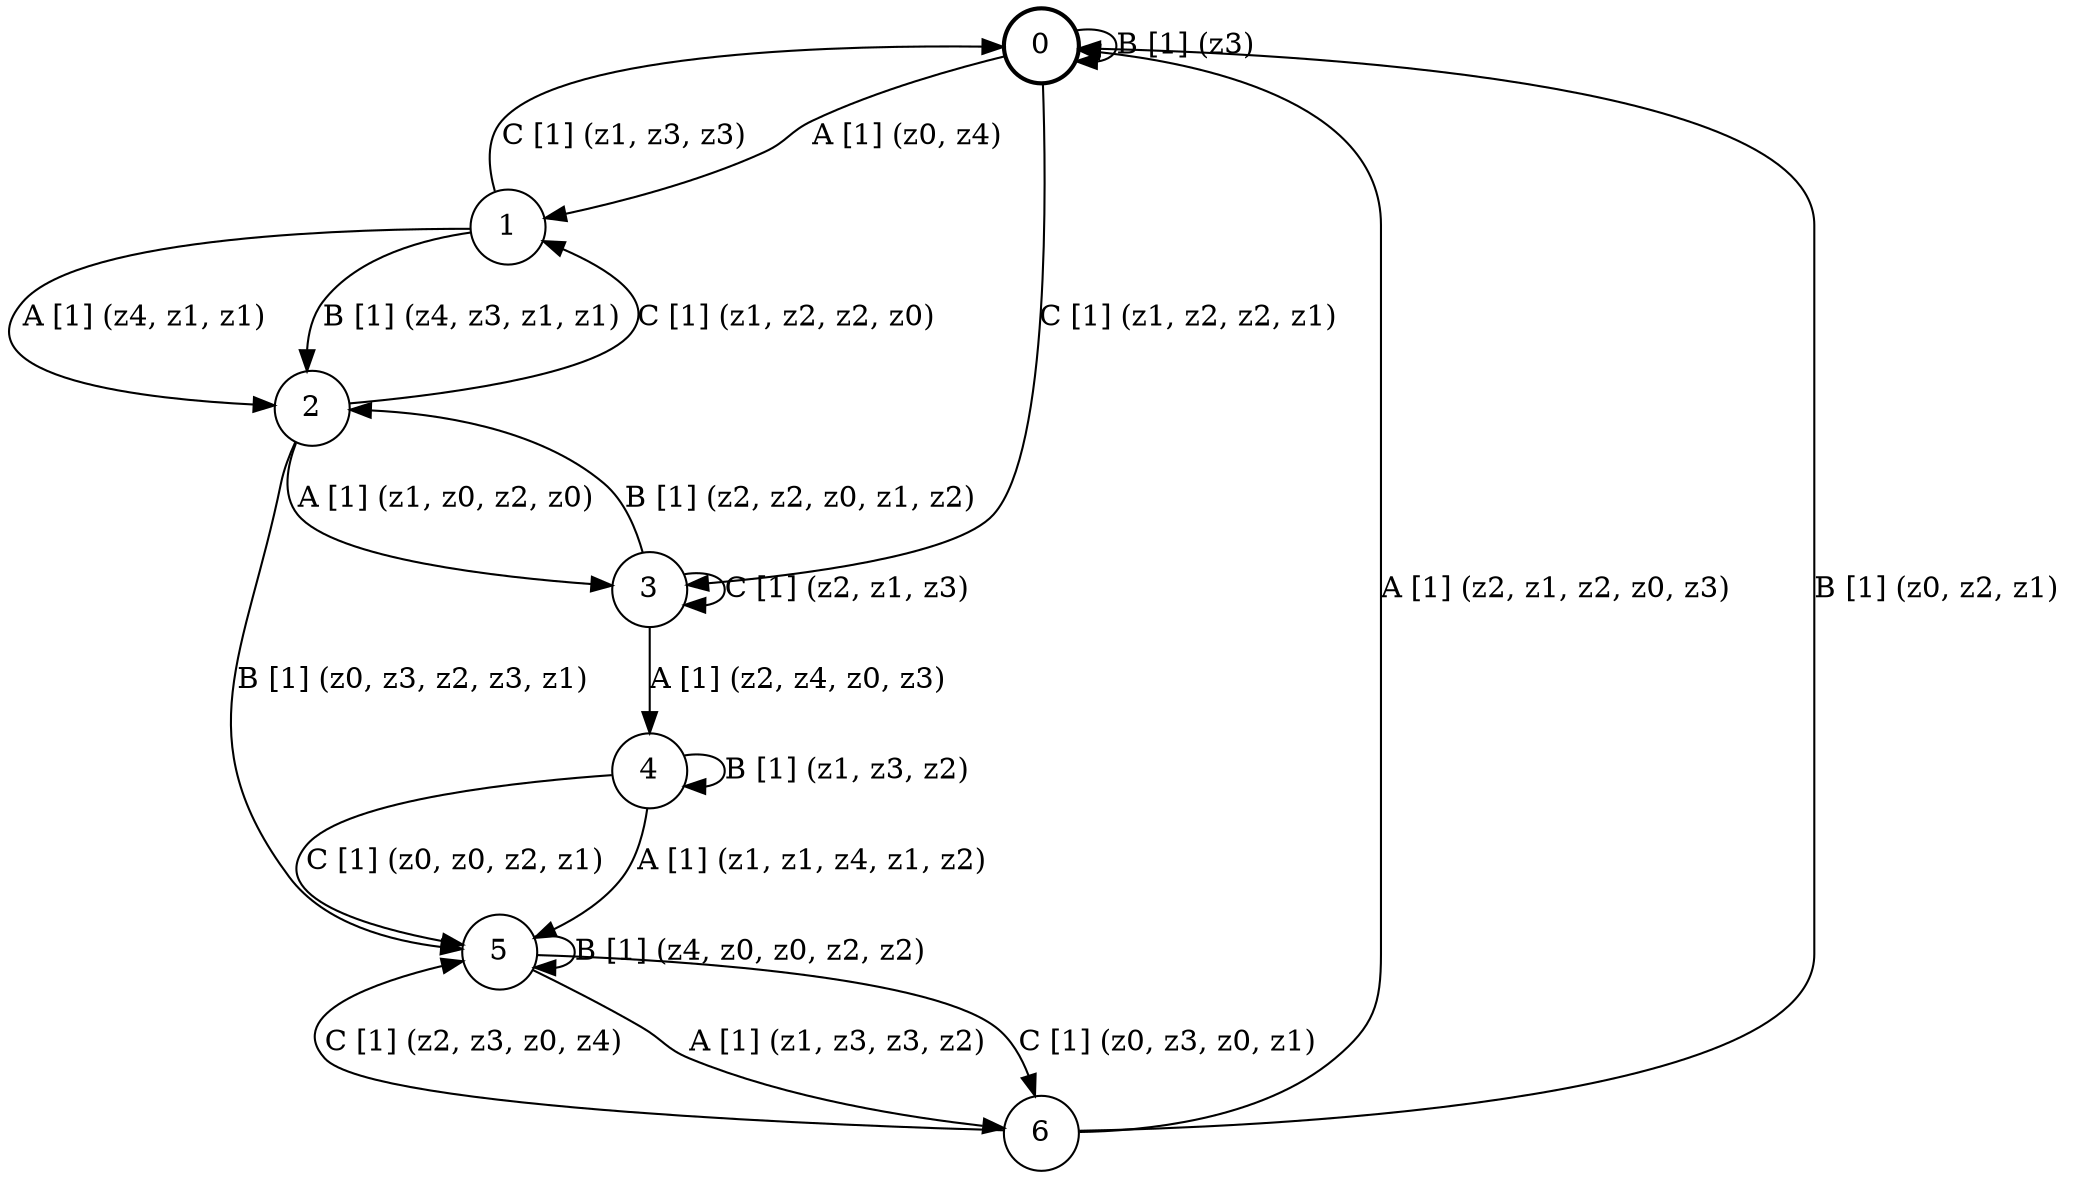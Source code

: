 # generated file, don't try to modify
# command: dot -Tpng <filename> > tree.png
digraph Automaton {
    node [shape = circle];
    0 [style = "bold"];
    0 -> 1 [label = "A [1] (z0, z4) "];
    0 -> 0 [label = "B [1] (z3) "];
    0 -> 3 [label = "C [1] (z1, z2, z2, z1) "];
    1 -> 2 [label = "A [1] (z4, z1, z1) "];
    1 -> 2 [label = "B [1] (z4, z3, z1, z1) "];
    1 -> 0 [label = "C [1] (z1, z3, z3) "];
    2 -> 3 [label = "A [1] (z1, z0, z2, z0) "];
    2 -> 5 [label = "B [1] (z0, z3, z2, z3, z1) "];
    2 -> 1 [label = "C [1] (z1, z2, z2, z0) "];
    3 -> 4 [label = "A [1] (z2, z4, z0, z3) "];
    3 -> 2 [label = "B [1] (z2, z2, z0, z1, z2) "];
    3 -> 3 [label = "C [1] (z2, z1, z3) "];
    4 -> 5 [label = "A [1] (z1, z1, z4, z1, z2) "];
    4 -> 4 [label = "B [1] (z1, z3, z2) "];
    4 -> 5 [label = "C [1] (z0, z0, z2, z1) "];
    5 -> 6 [label = "A [1] (z1, z3, z3, z2) "];
    5 -> 5 [label = "B [1] (z4, z0, z0, z2, z2) "];
    5 -> 6 [label = "C [1] (z0, z3, z0, z1) "];
    6 -> 0 [label = "A [1] (z2, z1, z2, z0, z3) "];
    6 -> 0 [label = "B [1] (z0, z2, z1) "];
    6 -> 5 [label = "C [1] (z2, z3, z0, z4) "];
}
